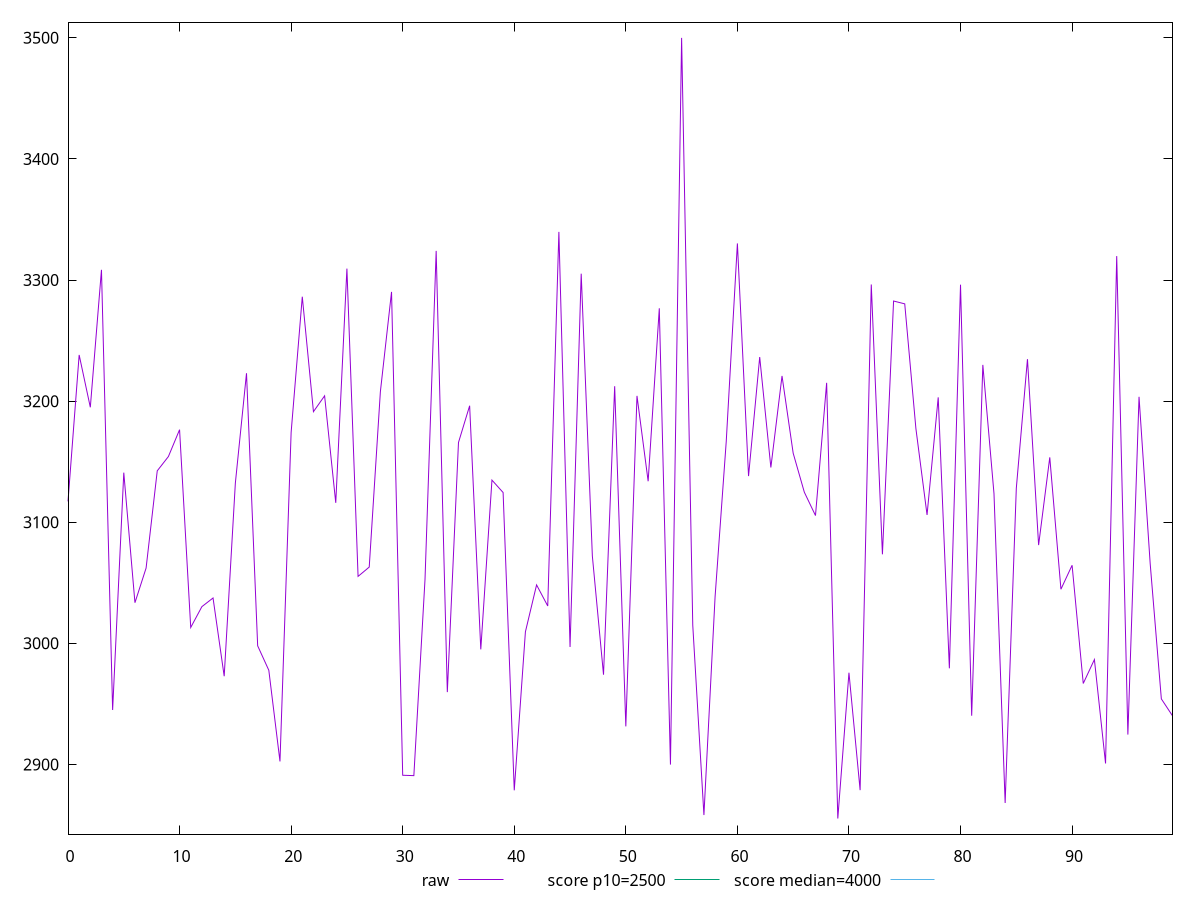 reset

$raw <<EOF
0 3117.242
1 3238.1639999999998
2 3194.938000000001
3 3308.4526999999994
4 2944.9599999999996
5 3140.9539999999997
6 3033.566499999999
7 3062.1740000000004
8 3142.468499999999
9 3154.279999999999
10 3176.4455
11 3013.0999999999995
12 3030.310449999999
13 3037.4699999999984
14 2972.8704999999986
15 3132.3144999999995
16 3223.0510000000004
17 2997.983000000001
18 2977.76
19 2902.5099999999998
20 3174.1985000000004
21 3286.2644999999993
22 3191.3280000000004
23 3204.3899999999994
24 3116.033000000001
25 3309.4560999999994
26 3055.316
27 3063.0000000000005
28 3207.8520000000008
29 3290.2380999999987
30 2891.084
31 2890.769500000001
32 3052.834999999999
33 3324.0681
34 2959.7600000000007
35 3165.858499999999
36 3196.225999999999
37 2995.0509999999986
38 3134.812000000001
39 3124.55
40 2878.644
41 3009.5600000000004
42 3048.2655000000004
43 3030.870000000001
44 3339.793999999999
45 2997.0124999999994
46 3305.2402
47 3072.0644999999995
48 2974.109999999999
49 3212.319499999999
50 2931.4317499999997
51 3204.3669999999993
52 3133.8685
53 3276.6710000000003
54 2899.9154000000003
55 3499.9580000000005
56 3014.92
57 2858.2235000000005
58 3038.3999999999996
59 3166.665499999999
60 3330.2544
61 3138.1399999999994
62 3236.4099999999994
63 3145.2355000000002
64 3220.8207000000007
65 3157.033000000001
66 3124.8205
67 3105.537450000001
68 3215.1490000000003
69 2855.359500000001
70 2975.7505
71 2878.787500000001
72 3296.35405
73 3073.539999999999
74 3282.6909999999993
75 3280.350999999999
76 3177.397800000001
77 3106.0599999999995
78 3203.1459999999997
79 2979.369999999999
80 3296.1903999999995
81 2940.2299999999996
82 3229.962999999999
83 3123.629
84 2868.204999999999
85 3128.0035
86 3234.683000000002
87 3081.152249999999
88 3153.595999999999
89 3044.689999999999
90 3064.4880000000003
91 2966.8700000000003
92 2986.6335000000004
93 2900.8249999999994
94 3319.788200000001
95 2924.6799999999994
96 3203.6039999999994
97 3065.887000000001
98 2954.15095
99 2940.17
EOF

set key outside below
set xrange [0:99]
set yrange [2842.467530000001:3512.8499700000007]
set trange [2842.467530000001:3512.8499700000007]
set terminal svg size 640, 500 enhanced background rgb 'white'
set output "report_00012_2021-02-09T11:01:39.952Z/largest-contentful-paint/samples/pages+cached+noadtech+nomedia+nocss/raw/values.svg"

plot $raw title "raw" with line, \
     2500 title "score p10=2500", \
     4000 title "score median=4000"

reset
